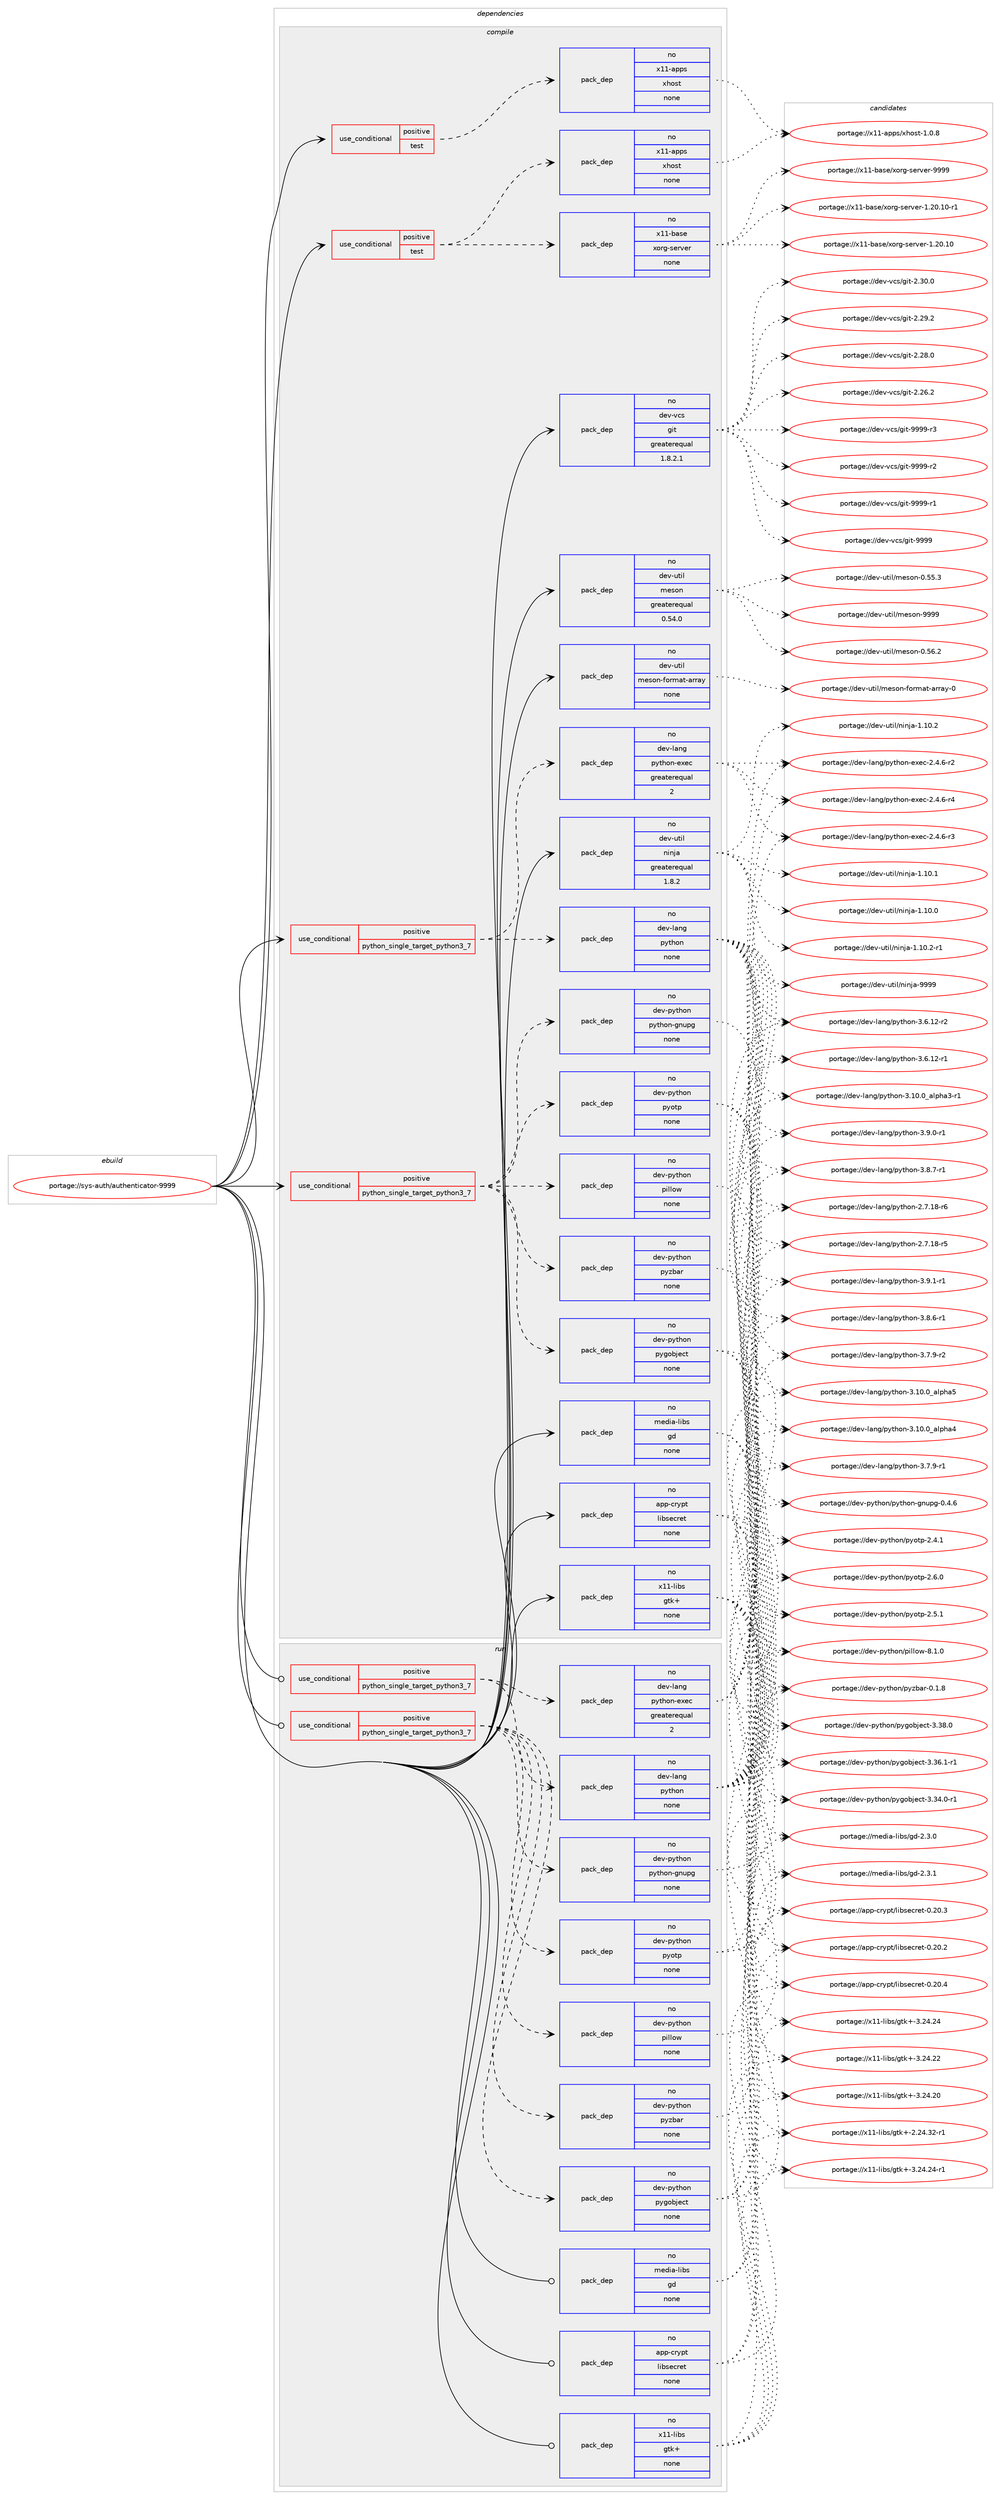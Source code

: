 digraph prolog {

# *************
# Graph options
# *************

newrank=true;
concentrate=true;
compound=true;
graph [rankdir=LR,fontname=Helvetica,fontsize=10,ranksep=1.5];#, ranksep=2.5, nodesep=0.2];
edge  [arrowhead=vee];
node  [fontname=Helvetica,fontsize=10];

# **********
# The ebuild
# **********

subgraph cluster_leftcol {
color=gray;
rank=same;
label=<<i>ebuild</i>>;
id [label="portage://sys-auth/authenticator-9999", color=red, width=4, href="../sys-auth/authenticator-9999.svg"];
}

# ****************
# The dependencies
# ****************

subgraph cluster_midcol {
color=gray;
label=<<i>dependencies</i>>;
subgraph cluster_compile {
fillcolor="#eeeeee";
style=filled;
label=<<i>compile</i>>;
subgraph cond2487 {
dependency8475 [label=<<TABLE BORDER="0" CELLBORDER="1" CELLSPACING="0" CELLPADDING="4"><TR><TD ROWSPAN="3" CELLPADDING="10">use_conditional</TD></TR><TR><TD>positive</TD></TR><TR><TD>python_single_target_python3_7</TD></TR></TABLE>>, shape=none, color=red];
subgraph pack5885 {
dependency8476 [label=<<TABLE BORDER="0" CELLBORDER="1" CELLSPACING="0" CELLPADDING="4" WIDTH="220"><TR><TD ROWSPAN="6" CELLPADDING="30">pack_dep</TD></TR><TR><TD WIDTH="110">no</TD></TR><TR><TD>dev-lang</TD></TR><TR><TD>python</TD></TR><TR><TD>none</TD></TR><TR><TD></TD></TR></TABLE>>, shape=none, color=blue];
}
dependency8475:e -> dependency8476:w [weight=20,style="dashed",arrowhead="vee"];
subgraph pack5886 {
dependency8477 [label=<<TABLE BORDER="0" CELLBORDER="1" CELLSPACING="0" CELLPADDING="4" WIDTH="220"><TR><TD ROWSPAN="6" CELLPADDING="30">pack_dep</TD></TR><TR><TD WIDTH="110">no</TD></TR><TR><TD>dev-lang</TD></TR><TR><TD>python-exec</TD></TR><TR><TD>greaterequal</TD></TR><TR><TD>2</TD></TR></TABLE>>, shape=none, color=blue];
}
dependency8475:e -> dependency8477:w [weight=20,style="dashed",arrowhead="vee"];
}
id:e -> dependency8475:w [weight=20,style="solid",arrowhead="vee"];
subgraph cond2488 {
dependency8478 [label=<<TABLE BORDER="0" CELLBORDER="1" CELLSPACING="0" CELLPADDING="4"><TR><TD ROWSPAN="3" CELLPADDING="10">use_conditional</TD></TR><TR><TD>positive</TD></TR><TR><TD>python_single_target_python3_7</TD></TR></TABLE>>, shape=none, color=red];
subgraph pack5887 {
dependency8479 [label=<<TABLE BORDER="0" CELLBORDER="1" CELLSPACING="0" CELLPADDING="4" WIDTH="220"><TR><TD ROWSPAN="6" CELLPADDING="30">pack_dep</TD></TR><TR><TD WIDTH="110">no</TD></TR><TR><TD>dev-python</TD></TR><TR><TD>pillow</TD></TR><TR><TD>none</TD></TR><TR><TD></TD></TR></TABLE>>, shape=none, color=blue];
}
dependency8478:e -> dependency8479:w [weight=20,style="dashed",arrowhead="vee"];
subgraph pack5888 {
dependency8480 [label=<<TABLE BORDER="0" CELLBORDER="1" CELLSPACING="0" CELLPADDING="4" WIDTH="220"><TR><TD ROWSPAN="6" CELLPADDING="30">pack_dep</TD></TR><TR><TD WIDTH="110">no</TD></TR><TR><TD>dev-python</TD></TR><TR><TD>pygobject</TD></TR><TR><TD>none</TD></TR><TR><TD></TD></TR></TABLE>>, shape=none, color=blue];
}
dependency8478:e -> dependency8480:w [weight=20,style="dashed",arrowhead="vee"];
subgraph pack5889 {
dependency8481 [label=<<TABLE BORDER="0" CELLBORDER="1" CELLSPACING="0" CELLPADDING="4" WIDTH="220"><TR><TD ROWSPAN="6" CELLPADDING="30">pack_dep</TD></TR><TR><TD WIDTH="110">no</TD></TR><TR><TD>dev-python</TD></TR><TR><TD>pyotp</TD></TR><TR><TD>none</TD></TR><TR><TD></TD></TR></TABLE>>, shape=none, color=blue];
}
dependency8478:e -> dependency8481:w [weight=20,style="dashed",arrowhead="vee"];
subgraph pack5890 {
dependency8482 [label=<<TABLE BORDER="0" CELLBORDER="1" CELLSPACING="0" CELLPADDING="4" WIDTH="220"><TR><TD ROWSPAN="6" CELLPADDING="30">pack_dep</TD></TR><TR><TD WIDTH="110">no</TD></TR><TR><TD>dev-python</TD></TR><TR><TD>python-gnupg</TD></TR><TR><TD>none</TD></TR><TR><TD></TD></TR></TABLE>>, shape=none, color=blue];
}
dependency8478:e -> dependency8482:w [weight=20,style="dashed",arrowhead="vee"];
subgraph pack5891 {
dependency8483 [label=<<TABLE BORDER="0" CELLBORDER="1" CELLSPACING="0" CELLPADDING="4" WIDTH="220"><TR><TD ROWSPAN="6" CELLPADDING="30">pack_dep</TD></TR><TR><TD WIDTH="110">no</TD></TR><TR><TD>dev-python</TD></TR><TR><TD>pyzbar</TD></TR><TR><TD>none</TD></TR><TR><TD></TD></TR></TABLE>>, shape=none, color=blue];
}
dependency8478:e -> dependency8483:w [weight=20,style="dashed",arrowhead="vee"];
}
id:e -> dependency8478:w [weight=20,style="solid",arrowhead="vee"];
subgraph cond2489 {
dependency8484 [label=<<TABLE BORDER="0" CELLBORDER="1" CELLSPACING="0" CELLPADDING="4"><TR><TD ROWSPAN="3" CELLPADDING="10">use_conditional</TD></TR><TR><TD>positive</TD></TR><TR><TD>test</TD></TR></TABLE>>, shape=none, color=red];
subgraph pack5892 {
dependency8485 [label=<<TABLE BORDER="0" CELLBORDER="1" CELLSPACING="0" CELLPADDING="4" WIDTH="220"><TR><TD ROWSPAN="6" CELLPADDING="30">pack_dep</TD></TR><TR><TD WIDTH="110">no</TD></TR><TR><TD>x11-apps</TD></TR><TR><TD>xhost</TD></TR><TR><TD>none</TD></TR><TR><TD></TD></TR></TABLE>>, shape=none, color=blue];
}
dependency8484:e -> dependency8485:w [weight=20,style="dashed",arrowhead="vee"];
}
id:e -> dependency8484:w [weight=20,style="solid",arrowhead="vee"];
subgraph cond2490 {
dependency8486 [label=<<TABLE BORDER="0" CELLBORDER="1" CELLSPACING="0" CELLPADDING="4"><TR><TD ROWSPAN="3" CELLPADDING="10">use_conditional</TD></TR><TR><TD>positive</TD></TR><TR><TD>test</TD></TR></TABLE>>, shape=none, color=red];
subgraph pack5893 {
dependency8487 [label=<<TABLE BORDER="0" CELLBORDER="1" CELLSPACING="0" CELLPADDING="4" WIDTH="220"><TR><TD ROWSPAN="6" CELLPADDING="30">pack_dep</TD></TR><TR><TD WIDTH="110">no</TD></TR><TR><TD>x11-base</TD></TR><TR><TD>xorg-server</TD></TR><TR><TD>none</TD></TR><TR><TD></TD></TR></TABLE>>, shape=none, color=blue];
}
dependency8486:e -> dependency8487:w [weight=20,style="dashed",arrowhead="vee"];
subgraph pack5894 {
dependency8488 [label=<<TABLE BORDER="0" CELLBORDER="1" CELLSPACING="0" CELLPADDING="4" WIDTH="220"><TR><TD ROWSPAN="6" CELLPADDING="30">pack_dep</TD></TR><TR><TD WIDTH="110">no</TD></TR><TR><TD>x11-apps</TD></TR><TR><TD>xhost</TD></TR><TR><TD>none</TD></TR><TR><TD></TD></TR></TABLE>>, shape=none, color=blue];
}
dependency8486:e -> dependency8488:w [weight=20,style="dashed",arrowhead="vee"];
}
id:e -> dependency8486:w [weight=20,style="solid",arrowhead="vee"];
subgraph pack5895 {
dependency8489 [label=<<TABLE BORDER="0" CELLBORDER="1" CELLSPACING="0" CELLPADDING="4" WIDTH="220"><TR><TD ROWSPAN="6" CELLPADDING="30">pack_dep</TD></TR><TR><TD WIDTH="110">no</TD></TR><TR><TD>app-crypt</TD></TR><TR><TD>libsecret</TD></TR><TR><TD>none</TD></TR><TR><TD></TD></TR></TABLE>>, shape=none, color=blue];
}
id:e -> dependency8489:w [weight=20,style="solid",arrowhead="vee"];
subgraph pack5896 {
dependency8490 [label=<<TABLE BORDER="0" CELLBORDER="1" CELLSPACING="0" CELLPADDING="4" WIDTH="220"><TR><TD ROWSPAN="6" CELLPADDING="30">pack_dep</TD></TR><TR><TD WIDTH="110">no</TD></TR><TR><TD>dev-util</TD></TR><TR><TD>meson</TD></TR><TR><TD>greaterequal</TD></TR><TR><TD>0.54.0</TD></TR></TABLE>>, shape=none, color=blue];
}
id:e -> dependency8490:w [weight=20,style="solid",arrowhead="vee"];
subgraph pack5897 {
dependency8491 [label=<<TABLE BORDER="0" CELLBORDER="1" CELLSPACING="0" CELLPADDING="4" WIDTH="220"><TR><TD ROWSPAN="6" CELLPADDING="30">pack_dep</TD></TR><TR><TD WIDTH="110">no</TD></TR><TR><TD>dev-util</TD></TR><TR><TD>meson-format-array</TD></TR><TR><TD>none</TD></TR><TR><TD></TD></TR></TABLE>>, shape=none, color=blue];
}
id:e -> dependency8491:w [weight=20,style="solid",arrowhead="vee"];
subgraph pack5898 {
dependency8492 [label=<<TABLE BORDER="0" CELLBORDER="1" CELLSPACING="0" CELLPADDING="4" WIDTH="220"><TR><TD ROWSPAN="6" CELLPADDING="30">pack_dep</TD></TR><TR><TD WIDTH="110">no</TD></TR><TR><TD>dev-util</TD></TR><TR><TD>ninja</TD></TR><TR><TD>greaterequal</TD></TR><TR><TD>1.8.2</TD></TR></TABLE>>, shape=none, color=blue];
}
id:e -> dependency8492:w [weight=20,style="solid",arrowhead="vee"];
subgraph pack5899 {
dependency8493 [label=<<TABLE BORDER="0" CELLBORDER="1" CELLSPACING="0" CELLPADDING="4" WIDTH="220"><TR><TD ROWSPAN="6" CELLPADDING="30">pack_dep</TD></TR><TR><TD WIDTH="110">no</TD></TR><TR><TD>dev-vcs</TD></TR><TR><TD>git</TD></TR><TR><TD>greaterequal</TD></TR><TR><TD>1.8.2.1</TD></TR></TABLE>>, shape=none, color=blue];
}
id:e -> dependency8493:w [weight=20,style="solid",arrowhead="vee"];
subgraph pack5900 {
dependency8494 [label=<<TABLE BORDER="0" CELLBORDER="1" CELLSPACING="0" CELLPADDING="4" WIDTH="220"><TR><TD ROWSPAN="6" CELLPADDING="30">pack_dep</TD></TR><TR><TD WIDTH="110">no</TD></TR><TR><TD>media-libs</TD></TR><TR><TD>gd</TD></TR><TR><TD>none</TD></TR><TR><TD></TD></TR></TABLE>>, shape=none, color=blue];
}
id:e -> dependency8494:w [weight=20,style="solid",arrowhead="vee"];
subgraph pack5901 {
dependency8495 [label=<<TABLE BORDER="0" CELLBORDER="1" CELLSPACING="0" CELLPADDING="4" WIDTH="220"><TR><TD ROWSPAN="6" CELLPADDING="30">pack_dep</TD></TR><TR><TD WIDTH="110">no</TD></TR><TR><TD>x11-libs</TD></TR><TR><TD>gtk+</TD></TR><TR><TD>none</TD></TR><TR><TD></TD></TR></TABLE>>, shape=none, color=blue];
}
id:e -> dependency8495:w [weight=20,style="solid",arrowhead="vee"];
}
subgraph cluster_compileandrun {
fillcolor="#eeeeee";
style=filled;
label=<<i>compile and run</i>>;
}
subgraph cluster_run {
fillcolor="#eeeeee";
style=filled;
label=<<i>run</i>>;
subgraph cond2491 {
dependency8496 [label=<<TABLE BORDER="0" CELLBORDER="1" CELLSPACING="0" CELLPADDING="4"><TR><TD ROWSPAN="3" CELLPADDING="10">use_conditional</TD></TR><TR><TD>positive</TD></TR><TR><TD>python_single_target_python3_7</TD></TR></TABLE>>, shape=none, color=red];
subgraph pack5902 {
dependency8497 [label=<<TABLE BORDER="0" CELLBORDER="1" CELLSPACING="0" CELLPADDING="4" WIDTH="220"><TR><TD ROWSPAN="6" CELLPADDING="30">pack_dep</TD></TR><TR><TD WIDTH="110">no</TD></TR><TR><TD>dev-lang</TD></TR><TR><TD>python</TD></TR><TR><TD>none</TD></TR><TR><TD></TD></TR></TABLE>>, shape=none, color=blue];
}
dependency8496:e -> dependency8497:w [weight=20,style="dashed",arrowhead="vee"];
subgraph pack5903 {
dependency8498 [label=<<TABLE BORDER="0" CELLBORDER="1" CELLSPACING="0" CELLPADDING="4" WIDTH="220"><TR><TD ROWSPAN="6" CELLPADDING="30">pack_dep</TD></TR><TR><TD WIDTH="110">no</TD></TR><TR><TD>dev-lang</TD></TR><TR><TD>python-exec</TD></TR><TR><TD>greaterequal</TD></TR><TR><TD>2</TD></TR></TABLE>>, shape=none, color=blue];
}
dependency8496:e -> dependency8498:w [weight=20,style="dashed",arrowhead="vee"];
}
id:e -> dependency8496:w [weight=20,style="solid",arrowhead="odot"];
subgraph cond2492 {
dependency8499 [label=<<TABLE BORDER="0" CELLBORDER="1" CELLSPACING="0" CELLPADDING="4"><TR><TD ROWSPAN="3" CELLPADDING="10">use_conditional</TD></TR><TR><TD>positive</TD></TR><TR><TD>python_single_target_python3_7</TD></TR></TABLE>>, shape=none, color=red];
subgraph pack5904 {
dependency8500 [label=<<TABLE BORDER="0" CELLBORDER="1" CELLSPACING="0" CELLPADDING="4" WIDTH="220"><TR><TD ROWSPAN="6" CELLPADDING="30">pack_dep</TD></TR><TR><TD WIDTH="110">no</TD></TR><TR><TD>dev-python</TD></TR><TR><TD>pillow</TD></TR><TR><TD>none</TD></TR><TR><TD></TD></TR></TABLE>>, shape=none, color=blue];
}
dependency8499:e -> dependency8500:w [weight=20,style="dashed",arrowhead="vee"];
subgraph pack5905 {
dependency8501 [label=<<TABLE BORDER="0" CELLBORDER="1" CELLSPACING="0" CELLPADDING="4" WIDTH="220"><TR><TD ROWSPAN="6" CELLPADDING="30">pack_dep</TD></TR><TR><TD WIDTH="110">no</TD></TR><TR><TD>dev-python</TD></TR><TR><TD>pygobject</TD></TR><TR><TD>none</TD></TR><TR><TD></TD></TR></TABLE>>, shape=none, color=blue];
}
dependency8499:e -> dependency8501:w [weight=20,style="dashed",arrowhead="vee"];
subgraph pack5906 {
dependency8502 [label=<<TABLE BORDER="0" CELLBORDER="1" CELLSPACING="0" CELLPADDING="4" WIDTH="220"><TR><TD ROWSPAN="6" CELLPADDING="30">pack_dep</TD></TR><TR><TD WIDTH="110">no</TD></TR><TR><TD>dev-python</TD></TR><TR><TD>pyotp</TD></TR><TR><TD>none</TD></TR><TR><TD></TD></TR></TABLE>>, shape=none, color=blue];
}
dependency8499:e -> dependency8502:w [weight=20,style="dashed",arrowhead="vee"];
subgraph pack5907 {
dependency8503 [label=<<TABLE BORDER="0" CELLBORDER="1" CELLSPACING="0" CELLPADDING="4" WIDTH="220"><TR><TD ROWSPAN="6" CELLPADDING="30">pack_dep</TD></TR><TR><TD WIDTH="110">no</TD></TR><TR><TD>dev-python</TD></TR><TR><TD>python-gnupg</TD></TR><TR><TD>none</TD></TR><TR><TD></TD></TR></TABLE>>, shape=none, color=blue];
}
dependency8499:e -> dependency8503:w [weight=20,style="dashed",arrowhead="vee"];
subgraph pack5908 {
dependency8504 [label=<<TABLE BORDER="0" CELLBORDER="1" CELLSPACING="0" CELLPADDING="4" WIDTH="220"><TR><TD ROWSPAN="6" CELLPADDING="30">pack_dep</TD></TR><TR><TD WIDTH="110">no</TD></TR><TR><TD>dev-python</TD></TR><TR><TD>pyzbar</TD></TR><TR><TD>none</TD></TR><TR><TD></TD></TR></TABLE>>, shape=none, color=blue];
}
dependency8499:e -> dependency8504:w [weight=20,style="dashed",arrowhead="vee"];
}
id:e -> dependency8499:w [weight=20,style="solid",arrowhead="odot"];
subgraph pack5909 {
dependency8505 [label=<<TABLE BORDER="0" CELLBORDER="1" CELLSPACING="0" CELLPADDING="4" WIDTH="220"><TR><TD ROWSPAN="6" CELLPADDING="30">pack_dep</TD></TR><TR><TD WIDTH="110">no</TD></TR><TR><TD>app-crypt</TD></TR><TR><TD>libsecret</TD></TR><TR><TD>none</TD></TR><TR><TD></TD></TR></TABLE>>, shape=none, color=blue];
}
id:e -> dependency8505:w [weight=20,style="solid",arrowhead="odot"];
subgraph pack5910 {
dependency8506 [label=<<TABLE BORDER="0" CELLBORDER="1" CELLSPACING="0" CELLPADDING="4" WIDTH="220"><TR><TD ROWSPAN="6" CELLPADDING="30">pack_dep</TD></TR><TR><TD WIDTH="110">no</TD></TR><TR><TD>media-libs</TD></TR><TR><TD>gd</TD></TR><TR><TD>none</TD></TR><TR><TD></TD></TR></TABLE>>, shape=none, color=blue];
}
id:e -> dependency8506:w [weight=20,style="solid",arrowhead="odot"];
subgraph pack5911 {
dependency8507 [label=<<TABLE BORDER="0" CELLBORDER="1" CELLSPACING="0" CELLPADDING="4" WIDTH="220"><TR><TD ROWSPAN="6" CELLPADDING="30">pack_dep</TD></TR><TR><TD WIDTH="110">no</TD></TR><TR><TD>x11-libs</TD></TR><TR><TD>gtk+</TD></TR><TR><TD>none</TD></TR><TR><TD></TD></TR></TABLE>>, shape=none, color=blue];
}
id:e -> dependency8507:w [weight=20,style="solid",arrowhead="odot"];
}
}

# **************
# The candidates
# **************

subgraph cluster_choices {
rank=same;
color=gray;
label=<<i>candidates</i>>;

subgraph choice5885 {
color=black;
nodesep=1;
choice1001011184510897110103471121211161041111104551465746494511449 [label="portage://dev-lang/python-3.9.1-r1", color=red, width=4,href="../dev-lang/python-3.9.1-r1.svg"];
choice1001011184510897110103471121211161041111104551465746484511449 [label="portage://dev-lang/python-3.9.0-r1", color=red, width=4,href="../dev-lang/python-3.9.0-r1.svg"];
choice1001011184510897110103471121211161041111104551465646554511449 [label="portage://dev-lang/python-3.8.7-r1", color=red, width=4,href="../dev-lang/python-3.8.7-r1.svg"];
choice1001011184510897110103471121211161041111104551465646544511449 [label="portage://dev-lang/python-3.8.6-r1", color=red, width=4,href="../dev-lang/python-3.8.6-r1.svg"];
choice1001011184510897110103471121211161041111104551465546574511450 [label="portage://dev-lang/python-3.7.9-r2", color=red, width=4,href="../dev-lang/python-3.7.9-r2.svg"];
choice1001011184510897110103471121211161041111104551465546574511449 [label="portage://dev-lang/python-3.7.9-r1", color=red, width=4,href="../dev-lang/python-3.7.9-r1.svg"];
choice100101118451089711010347112121116104111110455146544649504511450 [label="portage://dev-lang/python-3.6.12-r2", color=red, width=4,href="../dev-lang/python-3.6.12-r2.svg"];
choice100101118451089711010347112121116104111110455146544649504511449 [label="portage://dev-lang/python-3.6.12-r1", color=red, width=4,href="../dev-lang/python-3.6.12-r1.svg"];
choice1001011184510897110103471121211161041111104551464948464895971081121049753 [label="portage://dev-lang/python-3.10.0_alpha5", color=red, width=4,href="../dev-lang/python-3.10.0_alpha5.svg"];
choice1001011184510897110103471121211161041111104551464948464895971081121049752 [label="portage://dev-lang/python-3.10.0_alpha4", color=red, width=4,href="../dev-lang/python-3.10.0_alpha4.svg"];
choice10010111845108971101034711212111610411111045514649484648959710811210497514511449 [label="portage://dev-lang/python-3.10.0_alpha3-r1", color=red, width=4,href="../dev-lang/python-3.10.0_alpha3-r1.svg"];
choice100101118451089711010347112121116104111110455046554649564511454 [label="portage://dev-lang/python-2.7.18-r6", color=red, width=4,href="../dev-lang/python-2.7.18-r6.svg"];
choice100101118451089711010347112121116104111110455046554649564511453 [label="portage://dev-lang/python-2.7.18-r5", color=red, width=4,href="../dev-lang/python-2.7.18-r5.svg"];
dependency8476:e -> choice1001011184510897110103471121211161041111104551465746494511449:w [style=dotted,weight="100"];
dependency8476:e -> choice1001011184510897110103471121211161041111104551465746484511449:w [style=dotted,weight="100"];
dependency8476:e -> choice1001011184510897110103471121211161041111104551465646554511449:w [style=dotted,weight="100"];
dependency8476:e -> choice1001011184510897110103471121211161041111104551465646544511449:w [style=dotted,weight="100"];
dependency8476:e -> choice1001011184510897110103471121211161041111104551465546574511450:w [style=dotted,weight="100"];
dependency8476:e -> choice1001011184510897110103471121211161041111104551465546574511449:w [style=dotted,weight="100"];
dependency8476:e -> choice100101118451089711010347112121116104111110455146544649504511450:w [style=dotted,weight="100"];
dependency8476:e -> choice100101118451089711010347112121116104111110455146544649504511449:w [style=dotted,weight="100"];
dependency8476:e -> choice1001011184510897110103471121211161041111104551464948464895971081121049753:w [style=dotted,weight="100"];
dependency8476:e -> choice1001011184510897110103471121211161041111104551464948464895971081121049752:w [style=dotted,weight="100"];
dependency8476:e -> choice10010111845108971101034711212111610411111045514649484648959710811210497514511449:w [style=dotted,weight="100"];
dependency8476:e -> choice100101118451089711010347112121116104111110455046554649564511454:w [style=dotted,weight="100"];
dependency8476:e -> choice100101118451089711010347112121116104111110455046554649564511453:w [style=dotted,weight="100"];
}
subgraph choice5886 {
color=black;
nodesep=1;
choice10010111845108971101034711212111610411111045101120101994550465246544511452 [label="portage://dev-lang/python-exec-2.4.6-r4", color=red, width=4,href="../dev-lang/python-exec-2.4.6-r4.svg"];
choice10010111845108971101034711212111610411111045101120101994550465246544511451 [label="portage://dev-lang/python-exec-2.4.6-r3", color=red, width=4,href="../dev-lang/python-exec-2.4.6-r3.svg"];
choice10010111845108971101034711212111610411111045101120101994550465246544511450 [label="portage://dev-lang/python-exec-2.4.6-r2", color=red, width=4,href="../dev-lang/python-exec-2.4.6-r2.svg"];
dependency8477:e -> choice10010111845108971101034711212111610411111045101120101994550465246544511452:w [style=dotted,weight="100"];
dependency8477:e -> choice10010111845108971101034711212111610411111045101120101994550465246544511451:w [style=dotted,weight="100"];
dependency8477:e -> choice10010111845108971101034711212111610411111045101120101994550465246544511450:w [style=dotted,weight="100"];
}
subgraph choice5887 {
color=black;
nodesep=1;
choice1001011184511212111610411111047112105108108111119455646494648 [label="portage://dev-python/pillow-8.1.0", color=red, width=4,href="../dev-python/pillow-8.1.0.svg"];
dependency8479:e -> choice1001011184511212111610411111047112105108108111119455646494648:w [style=dotted,weight="100"];
}
subgraph choice5888 {
color=black;
nodesep=1;
choice1001011184511212111610411111047112121103111981061019911645514651564648 [label="portage://dev-python/pygobject-3.38.0", color=red, width=4,href="../dev-python/pygobject-3.38.0.svg"];
choice10010111845112121116104111110471121211031119810610199116455146515446494511449 [label="portage://dev-python/pygobject-3.36.1-r1", color=red, width=4,href="../dev-python/pygobject-3.36.1-r1.svg"];
choice10010111845112121116104111110471121211031119810610199116455146515246484511449 [label="portage://dev-python/pygobject-3.34.0-r1", color=red, width=4,href="../dev-python/pygobject-3.34.0-r1.svg"];
dependency8480:e -> choice1001011184511212111610411111047112121103111981061019911645514651564648:w [style=dotted,weight="100"];
dependency8480:e -> choice10010111845112121116104111110471121211031119810610199116455146515446494511449:w [style=dotted,weight="100"];
dependency8480:e -> choice10010111845112121116104111110471121211031119810610199116455146515246484511449:w [style=dotted,weight="100"];
}
subgraph choice5889 {
color=black;
nodesep=1;
choice1001011184511212111610411111047112121111116112455046544648 [label="portage://dev-python/pyotp-2.6.0", color=red, width=4,href="../dev-python/pyotp-2.6.0.svg"];
choice1001011184511212111610411111047112121111116112455046534649 [label="portage://dev-python/pyotp-2.5.1", color=red, width=4,href="../dev-python/pyotp-2.5.1.svg"];
choice1001011184511212111610411111047112121111116112455046524649 [label="portage://dev-python/pyotp-2.4.1", color=red, width=4,href="../dev-python/pyotp-2.4.1.svg"];
dependency8481:e -> choice1001011184511212111610411111047112121111116112455046544648:w [style=dotted,weight="100"];
dependency8481:e -> choice1001011184511212111610411111047112121111116112455046534649:w [style=dotted,weight="100"];
dependency8481:e -> choice1001011184511212111610411111047112121111116112455046524649:w [style=dotted,weight="100"];
}
subgraph choice5890 {
color=black;
nodesep=1;
choice100101118451121211161041111104711212111610411111045103110117112103454846524654 [label="portage://dev-python/python-gnupg-0.4.6", color=red, width=4,href="../dev-python/python-gnupg-0.4.6.svg"];
dependency8482:e -> choice100101118451121211161041111104711212111610411111045103110117112103454846524654:w [style=dotted,weight="100"];
}
subgraph choice5891 {
color=black;
nodesep=1;
choice10010111845112121116104111110471121211229897114454846494656 [label="portage://dev-python/pyzbar-0.1.8", color=red, width=4,href="../dev-python/pyzbar-0.1.8.svg"];
dependency8483:e -> choice10010111845112121116104111110471121211229897114454846494656:w [style=dotted,weight="100"];
}
subgraph choice5892 {
color=black;
nodesep=1;
choice1204949459711211211547120104111115116454946484656 [label="portage://x11-apps/xhost-1.0.8", color=red, width=4,href="../x11-apps/xhost-1.0.8.svg"];
dependency8485:e -> choice1204949459711211211547120104111115116454946484656:w [style=dotted,weight="100"];
}
subgraph choice5893 {
color=black;
nodesep=1;
choice120494945989711510147120111114103451151011141181011144557575757 [label="portage://x11-base/xorg-server-9999", color=red, width=4,href="../x11-base/xorg-server-9999.svg"];
choice1204949459897115101471201111141034511510111411810111445494650484649484511449 [label="portage://x11-base/xorg-server-1.20.10-r1", color=red, width=4,href="../x11-base/xorg-server-1.20.10-r1.svg"];
choice120494945989711510147120111114103451151011141181011144549465048464948 [label="portage://x11-base/xorg-server-1.20.10", color=red, width=4,href="../x11-base/xorg-server-1.20.10.svg"];
dependency8487:e -> choice120494945989711510147120111114103451151011141181011144557575757:w [style=dotted,weight="100"];
dependency8487:e -> choice1204949459897115101471201111141034511510111411810111445494650484649484511449:w [style=dotted,weight="100"];
dependency8487:e -> choice120494945989711510147120111114103451151011141181011144549465048464948:w [style=dotted,weight="100"];
}
subgraph choice5894 {
color=black;
nodesep=1;
choice1204949459711211211547120104111115116454946484656 [label="portage://x11-apps/xhost-1.0.8", color=red, width=4,href="../x11-apps/xhost-1.0.8.svg"];
dependency8488:e -> choice1204949459711211211547120104111115116454946484656:w [style=dotted,weight="100"];
}
subgraph choice5895 {
color=black;
nodesep=1;
choice97112112459911412111211647108105981151019911410111645484650484652 [label="portage://app-crypt/libsecret-0.20.4", color=red, width=4,href="../app-crypt/libsecret-0.20.4.svg"];
choice97112112459911412111211647108105981151019911410111645484650484651 [label="portage://app-crypt/libsecret-0.20.3", color=red, width=4,href="../app-crypt/libsecret-0.20.3.svg"];
choice97112112459911412111211647108105981151019911410111645484650484650 [label="portage://app-crypt/libsecret-0.20.2", color=red, width=4,href="../app-crypt/libsecret-0.20.2.svg"];
dependency8489:e -> choice97112112459911412111211647108105981151019911410111645484650484652:w [style=dotted,weight="100"];
dependency8489:e -> choice97112112459911412111211647108105981151019911410111645484650484651:w [style=dotted,weight="100"];
dependency8489:e -> choice97112112459911412111211647108105981151019911410111645484650484650:w [style=dotted,weight="100"];
}
subgraph choice5896 {
color=black;
nodesep=1;
choice10010111845117116105108471091011151111104557575757 [label="portage://dev-util/meson-9999", color=red, width=4,href="../dev-util/meson-9999.svg"];
choice100101118451171161051084710910111511111045484653544650 [label="portage://dev-util/meson-0.56.2", color=red, width=4,href="../dev-util/meson-0.56.2.svg"];
choice100101118451171161051084710910111511111045484653534651 [label="portage://dev-util/meson-0.55.3", color=red, width=4,href="../dev-util/meson-0.55.3.svg"];
dependency8490:e -> choice10010111845117116105108471091011151111104557575757:w [style=dotted,weight="100"];
dependency8490:e -> choice100101118451171161051084710910111511111045484653544650:w [style=dotted,weight="100"];
dependency8490:e -> choice100101118451171161051084710910111511111045484653534651:w [style=dotted,weight="100"];
}
subgraph choice5897 {
color=black;
nodesep=1;
choice100101118451171161051084710910111511111045102111114109971164597114114971214548 [label="portage://dev-util/meson-format-array-0", color=red, width=4,href="../dev-util/meson-format-array-0.svg"];
dependency8491:e -> choice100101118451171161051084710910111511111045102111114109971164597114114971214548:w [style=dotted,weight="100"];
}
subgraph choice5898 {
color=black;
nodesep=1;
choice1001011184511711610510847110105110106974557575757 [label="portage://dev-util/ninja-9999", color=red, width=4,href="../dev-util/ninja-9999.svg"];
choice100101118451171161051084711010511010697454946494846504511449 [label="portage://dev-util/ninja-1.10.2-r1", color=red, width=4,href="../dev-util/ninja-1.10.2-r1.svg"];
choice10010111845117116105108471101051101069745494649484650 [label="portage://dev-util/ninja-1.10.2", color=red, width=4,href="../dev-util/ninja-1.10.2.svg"];
choice10010111845117116105108471101051101069745494649484649 [label="portage://dev-util/ninja-1.10.1", color=red, width=4,href="../dev-util/ninja-1.10.1.svg"];
choice10010111845117116105108471101051101069745494649484648 [label="portage://dev-util/ninja-1.10.0", color=red, width=4,href="../dev-util/ninja-1.10.0.svg"];
dependency8492:e -> choice1001011184511711610510847110105110106974557575757:w [style=dotted,weight="100"];
dependency8492:e -> choice100101118451171161051084711010511010697454946494846504511449:w [style=dotted,weight="100"];
dependency8492:e -> choice10010111845117116105108471101051101069745494649484650:w [style=dotted,weight="100"];
dependency8492:e -> choice10010111845117116105108471101051101069745494649484649:w [style=dotted,weight="100"];
dependency8492:e -> choice10010111845117116105108471101051101069745494649484648:w [style=dotted,weight="100"];
}
subgraph choice5899 {
color=black;
nodesep=1;
choice10010111845118991154710310511645575757574511451 [label="portage://dev-vcs/git-9999-r3", color=red, width=4,href="../dev-vcs/git-9999-r3.svg"];
choice10010111845118991154710310511645575757574511450 [label="portage://dev-vcs/git-9999-r2", color=red, width=4,href="../dev-vcs/git-9999-r2.svg"];
choice10010111845118991154710310511645575757574511449 [label="portage://dev-vcs/git-9999-r1", color=red, width=4,href="../dev-vcs/git-9999-r1.svg"];
choice1001011184511899115471031051164557575757 [label="portage://dev-vcs/git-9999", color=red, width=4,href="../dev-vcs/git-9999.svg"];
choice10010111845118991154710310511645504651484648 [label="portage://dev-vcs/git-2.30.0", color=red, width=4,href="../dev-vcs/git-2.30.0.svg"];
choice10010111845118991154710310511645504650574650 [label="portage://dev-vcs/git-2.29.2", color=red, width=4,href="../dev-vcs/git-2.29.2.svg"];
choice10010111845118991154710310511645504650564648 [label="portage://dev-vcs/git-2.28.0", color=red, width=4,href="../dev-vcs/git-2.28.0.svg"];
choice10010111845118991154710310511645504650544650 [label="portage://dev-vcs/git-2.26.2", color=red, width=4,href="../dev-vcs/git-2.26.2.svg"];
dependency8493:e -> choice10010111845118991154710310511645575757574511451:w [style=dotted,weight="100"];
dependency8493:e -> choice10010111845118991154710310511645575757574511450:w [style=dotted,weight="100"];
dependency8493:e -> choice10010111845118991154710310511645575757574511449:w [style=dotted,weight="100"];
dependency8493:e -> choice1001011184511899115471031051164557575757:w [style=dotted,weight="100"];
dependency8493:e -> choice10010111845118991154710310511645504651484648:w [style=dotted,weight="100"];
dependency8493:e -> choice10010111845118991154710310511645504650574650:w [style=dotted,weight="100"];
dependency8493:e -> choice10010111845118991154710310511645504650564648:w [style=dotted,weight="100"];
dependency8493:e -> choice10010111845118991154710310511645504650544650:w [style=dotted,weight="100"];
}
subgraph choice5900 {
color=black;
nodesep=1;
choice10910110010597451081059811547103100455046514649 [label="portage://media-libs/gd-2.3.1", color=red, width=4,href="../media-libs/gd-2.3.1.svg"];
choice10910110010597451081059811547103100455046514648 [label="portage://media-libs/gd-2.3.0", color=red, width=4,href="../media-libs/gd-2.3.0.svg"];
dependency8494:e -> choice10910110010597451081059811547103100455046514649:w [style=dotted,weight="100"];
dependency8494:e -> choice10910110010597451081059811547103100455046514648:w [style=dotted,weight="100"];
}
subgraph choice5901 {
color=black;
nodesep=1;
choice12049494510810598115471031161074345514650524650524511449 [label="portage://x11-libs/gtk+-3.24.24-r1", color=red, width=4,href="../x11-libs/gtk+-3.24.24-r1.svg"];
choice1204949451081059811547103116107434551465052465052 [label="portage://x11-libs/gtk+-3.24.24", color=red, width=4,href="../x11-libs/gtk+-3.24.24.svg"];
choice1204949451081059811547103116107434551465052465050 [label="portage://x11-libs/gtk+-3.24.22", color=red, width=4,href="../x11-libs/gtk+-3.24.22.svg"];
choice1204949451081059811547103116107434551465052465048 [label="portage://x11-libs/gtk+-3.24.20", color=red, width=4,href="../x11-libs/gtk+-3.24.20.svg"];
choice12049494510810598115471031161074345504650524651504511449 [label="portage://x11-libs/gtk+-2.24.32-r1", color=red, width=4,href="../x11-libs/gtk+-2.24.32-r1.svg"];
dependency8495:e -> choice12049494510810598115471031161074345514650524650524511449:w [style=dotted,weight="100"];
dependency8495:e -> choice1204949451081059811547103116107434551465052465052:w [style=dotted,weight="100"];
dependency8495:e -> choice1204949451081059811547103116107434551465052465050:w [style=dotted,weight="100"];
dependency8495:e -> choice1204949451081059811547103116107434551465052465048:w [style=dotted,weight="100"];
dependency8495:e -> choice12049494510810598115471031161074345504650524651504511449:w [style=dotted,weight="100"];
}
subgraph choice5902 {
color=black;
nodesep=1;
choice1001011184510897110103471121211161041111104551465746494511449 [label="portage://dev-lang/python-3.9.1-r1", color=red, width=4,href="../dev-lang/python-3.9.1-r1.svg"];
choice1001011184510897110103471121211161041111104551465746484511449 [label="portage://dev-lang/python-3.9.0-r1", color=red, width=4,href="../dev-lang/python-3.9.0-r1.svg"];
choice1001011184510897110103471121211161041111104551465646554511449 [label="portage://dev-lang/python-3.8.7-r1", color=red, width=4,href="../dev-lang/python-3.8.7-r1.svg"];
choice1001011184510897110103471121211161041111104551465646544511449 [label="portage://dev-lang/python-3.8.6-r1", color=red, width=4,href="../dev-lang/python-3.8.6-r1.svg"];
choice1001011184510897110103471121211161041111104551465546574511450 [label="portage://dev-lang/python-3.7.9-r2", color=red, width=4,href="../dev-lang/python-3.7.9-r2.svg"];
choice1001011184510897110103471121211161041111104551465546574511449 [label="portage://dev-lang/python-3.7.9-r1", color=red, width=4,href="../dev-lang/python-3.7.9-r1.svg"];
choice100101118451089711010347112121116104111110455146544649504511450 [label="portage://dev-lang/python-3.6.12-r2", color=red, width=4,href="../dev-lang/python-3.6.12-r2.svg"];
choice100101118451089711010347112121116104111110455146544649504511449 [label="portage://dev-lang/python-3.6.12-r1", color=red, width=4,href="../dev-lang/python-3.6.12-r1.svg"];
choice1001011184510897110103471121211161041111104551464948464895971081121049753 [label="portage://dev-lang/python-3.10.0_alpha5", color=red, width=4,href="../dev-lang/python-3.10.0_alpha5.svg"];
choice1001011184510897110103471121211161041111104551464948464895971081121049752 [label="portage://dev-lang/python-3.10.0_alpha4", color=red, width=4,href="../dev-lang/python-3.10.0_alpha4.svg"];
choice10010111845108971101034711212111610411111045514649484648959710811210497514511449 [label="portage://dev-lang/python-3.10.0_alpha3-r1", color=red, width=4,href="../dev-lang/python-3.10.0_alpha3-r1.svg"];
choice100101118451089711010347112121116104111110455046554649564511454 [label="portage://dev-lang/python-2.7.18-r6", color=red, width=4,href="../dev-lang/python-2.7.18-r6.svg"];
choice100101118451089711010347112121116104111110455046554649564511453 [label="portage://dev-lang/python-2.7.18-r5", color=red, width=4,href="../dev-lang/python-2.7.18-r5.svg"];
dependency8497:e -> choice1001011184510897110103471121211161041111104551465746494511449:w [style=dotted,weight="100"];
dependency8497:e -> choice1001011184510897110103471121211161041111104551465746484511449:w [style=dotted,weight="100"];
dependency8497:e -> choice1001011184510897110103471121211161041111104551465646554511449:w [style=dotted,weight="100"];
dependency8497:e -> choice1001011184510897110103471121211161041111104551465646544511449:w [style=dotted,weight="100"];
dependency8497:e -> choice1001011184510897110103471121211161041111104551465546574511450:w [style=dotted,weight="100"];
dependency8497:e -> choice1001011184510897110103471121211161041111104551465546574511449:w [style=dotted,weight="100"];
dependency8497:e -> choice100101118451089711010347112121116104111110455146544649504511450:w [style=dotted,weight="100"];
dependency8497:e -> choice100101118451089711010347112121116104111110455146544649504511449:w [style=dotted,weight="100"];
dependency8497:e -> choice1001011184510897110103471121211161041111104551464948464895971081121049753:w [style=dotted,weight="100"];
dependency8497:e -> choice1001011184510897110103471121211161041111104551464948464895971081121049752:w [style=dotted,weight="100"];
dependency8497:e -> choice10010111845108971101034711212111610411111045514649484648959710811210497514511449:w [style=dotted,weight="100"];
dependency8497:e -> choice100101118451089711010347112121116104111110455046554649564511454:w [style=dotted,weight="100"];
dependency8497:e -> choice100101118451089711010347112121116104111110455046554649564511453:w [style=dotted,weight="100"];
}
subgraph choice5903 {
color=black;
nodesep=1;
choice10010111845108971101034711212111610411111045101120101994550465246544511452 [label="portage://dev-lang/python-exec-2.4.6-r4", color=red, width=4,href="../dev-lang/python-exec-2.4.6-r4.svg"];
choice10010111845108971101034711212111610411111045101120101994550465246544511451 [label="portage://dev-lang/python-exec-2.4.6-r3", color=red, width=4,href="../dev-lang/python-exec-2.4.6-r3.svg"];
choice10010111845108971101034711212111610411111045101120101994550465246544511450 [label="portage://dev-lang/python-exec-2.4.6-r2", color=red, width=4,href="../dev-lang/python-exec-2.4.6-r2.svg"];
dependency8498:e -> choice10010111845108971101034711212111610411111045101120101994550465246544511452:w [style=dotted,weight="100"];
dependency8498:e -> choice10010111845108971101034711212111610411111045101120101994550465246544511451:w [style=dotted,weight="100"];
dependency8498:e -> choice10010111845108971101034711212111610411111045101120101994550465246544511450:w [style=dotted,weight="100"];
}
subgraph choice5904 {
color=black;
nodesep=1;
choice1001011184511212111610411111047112105108108111119455646494648 [label="portage://dev-python/pillow-8.1.0", color=red, width=4,href="../dev-python/pillow-8.1.0.svg"];
dependency8500:e -> choice1001011184511212111610411111047112105108108111119455646494648:w [style=dotted,weight="100"];
}
subgraph choice5905 {
color=black;
nodesep=1;
choice1001011184511212111610411111047112121103111981061019911645514651564648 [label="portage://dev-python/pygobject-3.38.0", color=red, width=4,href="../dev-python/pygobject-3.38.0.svg"];
choice10010111845112121116104111110471121211031119810610199116455146515446494511449 [label="portage://dev-python/pygobject-3.36.1-r1", color=red, width=4,href="../dev-python/pygobject-3.36.1-r1.svg"];
choice10010111845112121116104111110471121211031119810610199116455146515246484511449 [label="portage://dev-python/pygobject-3.34.0-r1", color=red, width=4,href="../dev-python/pygobject-3.34.0-r1.svg"];
dependency8501:e -> choice1001011184511212111610411111047112121103111981061019911645514651564648:w [style=dotted,weight="100"];
dependency8501:e -> choice10010111845112121116104111110471121211031119810610199116455146515446494511449:w [style=dotted,weight="100"];
dependency8501:e -> choice10010111845112121116104111110471121211031119810610199116455146515246484511449:w [style=dotted,weight="100"];
}
subgraph choice5906 {
color=black;
nodesep=1;
choice1001011184511212111610411111047112121111116112455046544648 [label="portage://dev-python/pyotp-2.6.0", color=red, width=4,href="../dev-python/pyotp-2.6.0.svg"];
choice1001011184511212111610411111047112121111116112455046534649 [label="portage://dev-python/pyotp-2.5.1", color=red, width=4,href="../dev-python/pyotp-2.5.1.svg"];
choice1001011184511212111610411111047112121111116112455046524649 [label="portage://dev-python/pyotp-2.4.1", color=red, width=4,href="../dev-python/pyotp-2.4.1.svg"];
dependency8502:e -> choice1001011184511212111610411111047112121111116112455046544648:w [style=dotted,weight="100"];
dependency8502:e -> choice1001011184511212111610411111047112121111116112455046534649:w [style=dotted,weight="100"];
dependency8502:e -> choice1001011184511212111610411111047112121111116112455046524649:w [style=dotted,weight="100"];
}
subgraph choice5907 {
color=black;
nodesep=1;
choice100101118451121211161041111104711212111610411111045103110117112103454846524654 [label="portage://dev-python/python-gnupg-0.4.6", color=red, width=4,href="../dev-python/python-gnupg-0.4.6.svg"];
dependency8503:e -> choice100101118451121211161041111104711212111610411111045103110117112103454846524654:w [style=dotted,weight="100"];
}
subgraph choice5908 {
color=black;
nodesep=1;
choice10010111845112121116104111110471121211229897114454846494656 [label="portage://dev-python/pyzbar-0.1.8", color=red, width=4,href="../dev-python/pyzbar-0.1.8.svg"];
dependency8504:e -> choice10010111845112121116104111110471121211229897114454846494656:w [style=dotted,weight="100"];
}
subgraph choice5909 {
color=black;
nodesep=1;
choice97112112459911412111211647108105981151019911410111645484650484652 [label="portage://app-crypt/libsecret-0.20.4", color=red, width=4,href="../app-crypt/libsecret-0.20.4.svg"];
choice97112112459911412111211647108105981151019911410111645484650484651 [label="portage://app-crypt/libsecret-0.20.3", color=red, width=4,href="../app-crypt/libsecret-0.20.3.svg"];
choice97112112459911412111211647108105981151019911410111645484650484650 [label="portage://app-crypt/libsecret-0.20.2", color=red, width=4,href="../app-crypt/libsecret-0.20.2.svg"];
dependency8505:e -> choice97112112459911412111211647108105981151019911410111645484650484652:w [style=dotted,weight="100"];
dependency8505:e -> choice97112112459911412111211647108105981151019911410111645484650484651:w [style=dotted,weight="100"];
dependency8505:e -> choice97112112459911412111211647108105981151019911410111645484650484650:w [style=dotted,weight="100"];
}
subgraph choice5910 {
color=black;
nodesep=1;
choice10910110010597451081059811547103100455046514649 [label="portage://media-libs/gd-2.3.1", color=red, width=4,href="../media-libs/gd-2.3.1.svg"];
choice10910110010597451081059811547103100455046514648 [label="portage://media-libs/gd-2.3.0", color=red, width=4,href="../media-libs/gd-2.3.0.svg"];
dependency8506:e -> choice10910110010597451081059811547103100455046514649:w [style=dotted,weight="100"];
dependency8506:e -> choice10910110010597451081059811547103100455046514648:w [style=dotted,weight="100"];
}
subgraph choice5911 {
color=black;
nodesep=1;
choice12049494510810598115471031161074345514650524650524511449 [label="portage://x11-libs/gtk+-3.24.24-r1", color=red, width=4,href="../x11-libs/gtk+-3.24.24-r1.svg"];
choice1204949451081059811547103116107434551465052465052 [label="portage://x11-libs/gtk+-3.24.24", color=red, width=4,href="../x11-libs/gtk+-3.24.24.svg"];
choice1204949451081059811547103116107434551465052465050 [label="portage://x11-libs/gtk+-3.24.22", color=red, width=4,href="../x11-libs/gtk+-3.24.22.svg"];
choice1204949451081059811547103116107434551465052465048 [label="portage://x11-libs/gtk+-3.24.20", color=red, width=4,href="../x11-libs/gtk+-3.24.20.svg"];
choice12049494510810598115471031161074345504650524651504511449 [label="portage://x11-libs/gtk+-2.24.32-r1", color=red, width=4,href="../x11-libs/gtk+-2.24.32-r1.svg"];
dependency8507:e -> choice12049494510810598115471031161074345514650524650524511449:w [style=dotted,weight="100"];
dependency8507:e -> choice1204949451081059811547103116107434551465052465052:w [style=dotted,weight="100"];
dependency8507:e -> choice1204949451081059811547103116107434551465052465050:w [style=dotted,weight="100"];
dependency8507:e -> choice1204949451081059811547103116107434551465052465048:w [style=dotted,weight="100"];
dependency8507:e -> choice12049494510810598115471031161074345504650524651504511449:w [style=dotted,weight="100"];
}
}

}
